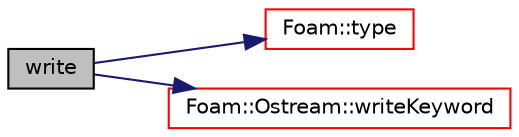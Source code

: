 digraph "write"
{
  bgcolor="transparent";
  edge [fontname="Helvetica",fontsize="10",labelfontname="Helvetica",labelfontsize="10"];
  node [fontname="Helvetica",fontsize="10",shape=record];
  rankdir="LR";
  Node9148 [label="write",height=0.2,width=0.4,color="black", fillcolor="grey75", style="filled", fontcolor="black"];
  Node9148 -> Node9149 [color="midnightblue",fontsize="10",style="solid",fontname="Helvetica"];
  Node9149 [label="Foam::type",height=0.2,width=0.4,color="red",URL="$a21851.html#aec48583af672626378f501eb9fc32cd1",tooltip="Return the file type: DIRECTORY or FILE. "];
  Node9148 -> Node9155 [color="midnightblue",fontsize="10",style="solid",fontname="Helvetica"];
  Node9155 [label="Foam::Ostream::writeKeyword",height=0.2,width=0.4,color="red",URL="$a27345.html#a3c58b2bb9174ea3c4a5fa58095d1290e",tooltip="Write the keyword followed by an appropriate indentation. "];
}
